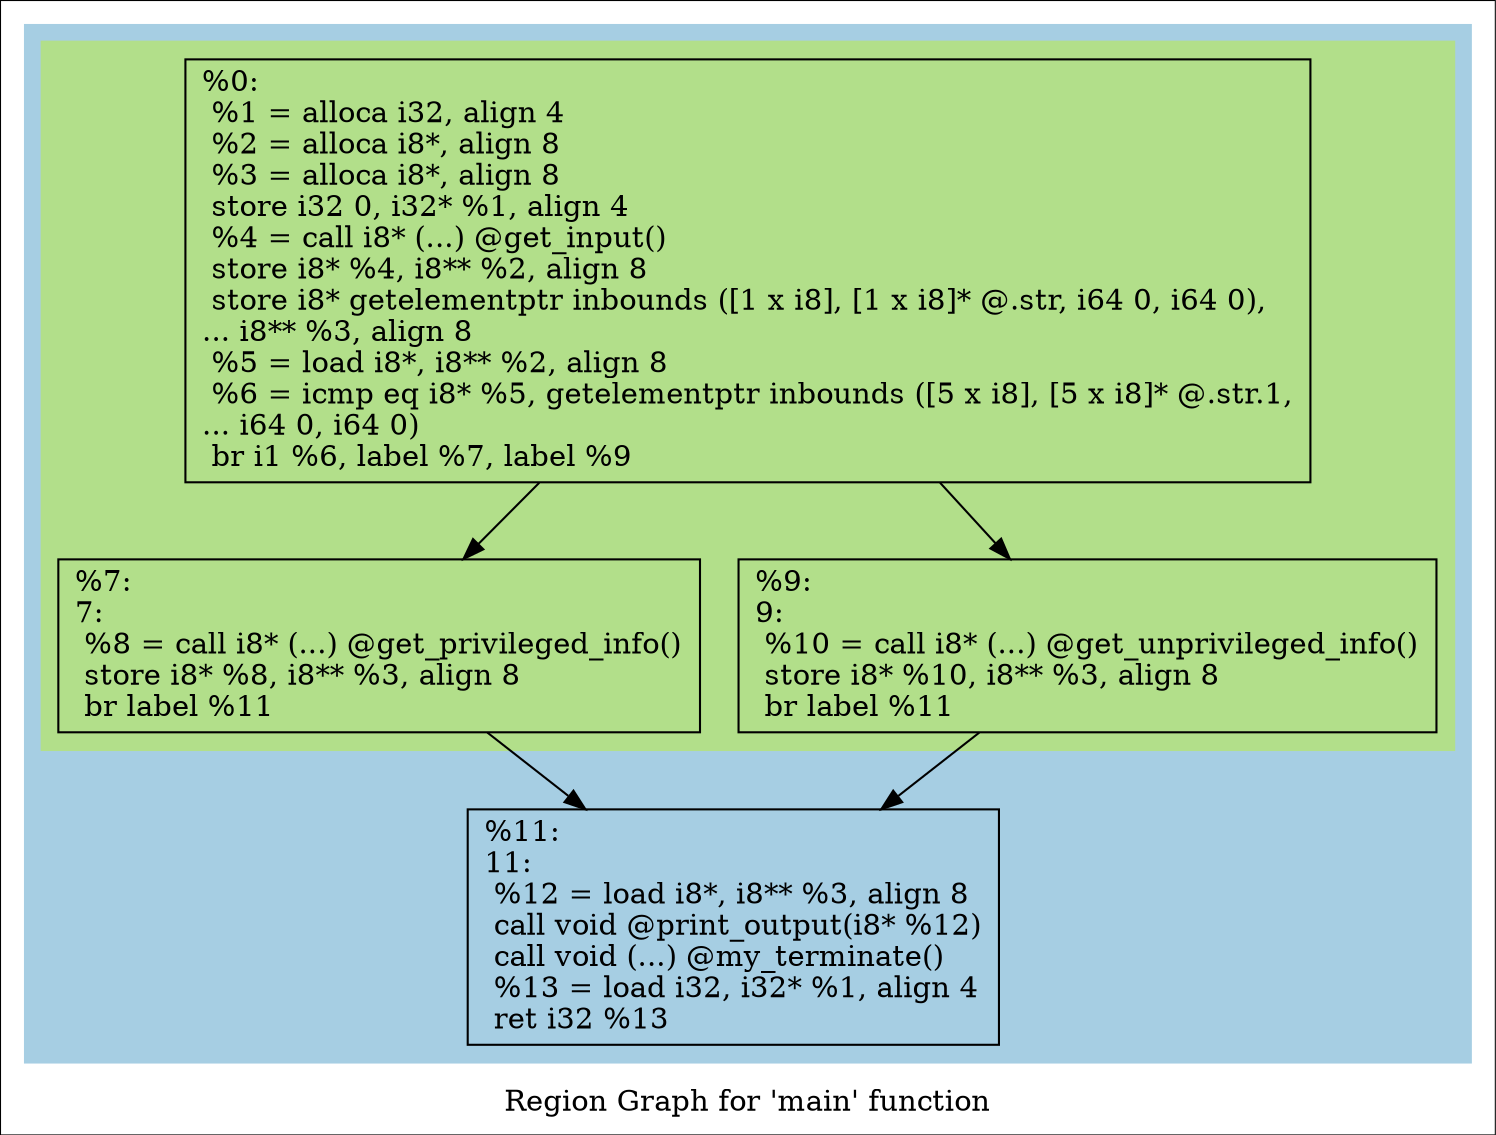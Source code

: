 digraph "Region Graph for 'main' function" {
	label="Region Graph for 'main' function";

	Node0x21a79d0 [shape=record,label="{%0:\l  %1 = alloca i32, align 4\l  %2 = alloca i8*, align 8\l  %3 = alloca i8*, align 8\l  store i32 0, i32* %1, align 4\l  %4 = call i8* (...) @get_input()\l  store i8* %4, i8** %2, align 8\l  store i8* getelementptr inbounds ([1 x i8], [1 x i8]* @.str, i64 0, i64 0),\l... i8** %3, align 8\l  %5 = load i8*, i8** %2, align 8\l  %6 = icmp eq i8* %5, getelementptr inbounds ([5 x i8], [5 x i8]* @.str.1,\l... i64 0, i64 0)\l  br i1 %6, label %7, label %9\l}"];
	Node0x21a79d0 -> Node0x21825e0;
	Node0x21a79d0 -> Node0x21d00a0;
	Node0x21825e0 [shape=record,label="{%7:\l7:                                                \l  %8 = call i8* (...) @get_privileged_info()\l  store i8* %8, i8** %3, align 8\l  br label %11\l}"];
	Node0x21825e0 -> Node0x21d0410;
	Node0x21d0410 [shape=record,label="{%11:\l11:                                               \l  %12 = load i8*, i8** %3, align 8\l  call void @print_output(i8* %12)\l  call void (...) @my_terminate()\l  %13 = load i32, i32* %1, align 4\l  ret i32 %13\l}"];
	Node0x21d00a0 [shape=record,label="{%9:\l9:                                                \l  %10 = call i8* (...) @get_unprivileged_info()\l  store i8* %10, i8** %3, align 8\l  br label %11\l}"];
	Node0x21d00a0 -> Node0x21d0410;
	colorscheme = "paired12"
        subgraph cluster_0x2183340 {
          label = "";
          style = filled;
          color = 1
          subgraph cluster_0x2181840 {
            label = "";
            style = filled;
            color = 3
            Node0x21a79d0;
            Node0x21825e0;
            Node0x21d00a0;
          }
          Node0x21d0410;
        }
}
